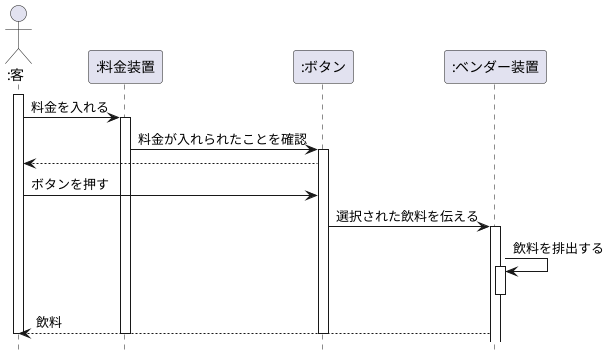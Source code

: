 @startuml 演習6-4
hide footbox
actor ":客" as user
participant ":料金装置" as device
participant ":ボタン" as botton
participant ":ベンダー装置" as bender

activate user
user -> device :料金を入れる
activate device
device -> botton :料金が入れられたことを確認
activate botton
user <-- botton
user -> botton :ボタンを押す
botton -> bender :選択された飲料を伝える
activate bender
bender -> bender:飲料を排出する
activate bender
deactivate bender
bender --> user :飲料
deactivate botton
deactivate device
deactivate user

@enduml